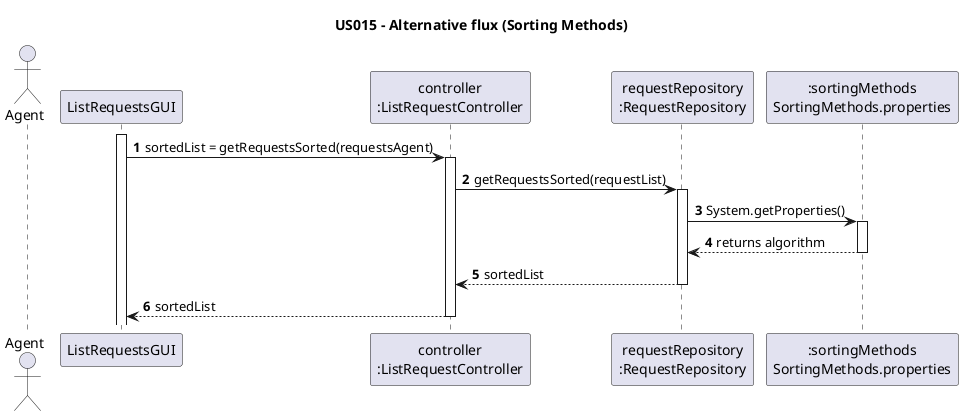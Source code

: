 @startuml
'https://plantuml.com/sequence-diagram

autonumber
actor "Agent" as AGENT
participant "ListRequestsGUI" as UI
participant "controller\n:ListRequestController" as CTRL
participant "requestRepository\n:RequestRepository" as REQREPO
participant ":sortingMethods\nSortingMethods.properties" as SM


title "US015 - Alternative flux (Sorting Methods)"

activate UI

UI -> CTRL : sortedList = getRequestsSorted(requestsAgent)
activate CTRL

CTRL -> REQREPO: getRequestsSorted(requestList)
activate REQREPO

REQREPO -> SM : System.getProperties()
activate SM

SM --> REQREPO : returns algorithm
deactivate

REQREPO --> CTRL : sortedList
deactivate

CTRL --> UI : sortedList
deactivate

@enduml